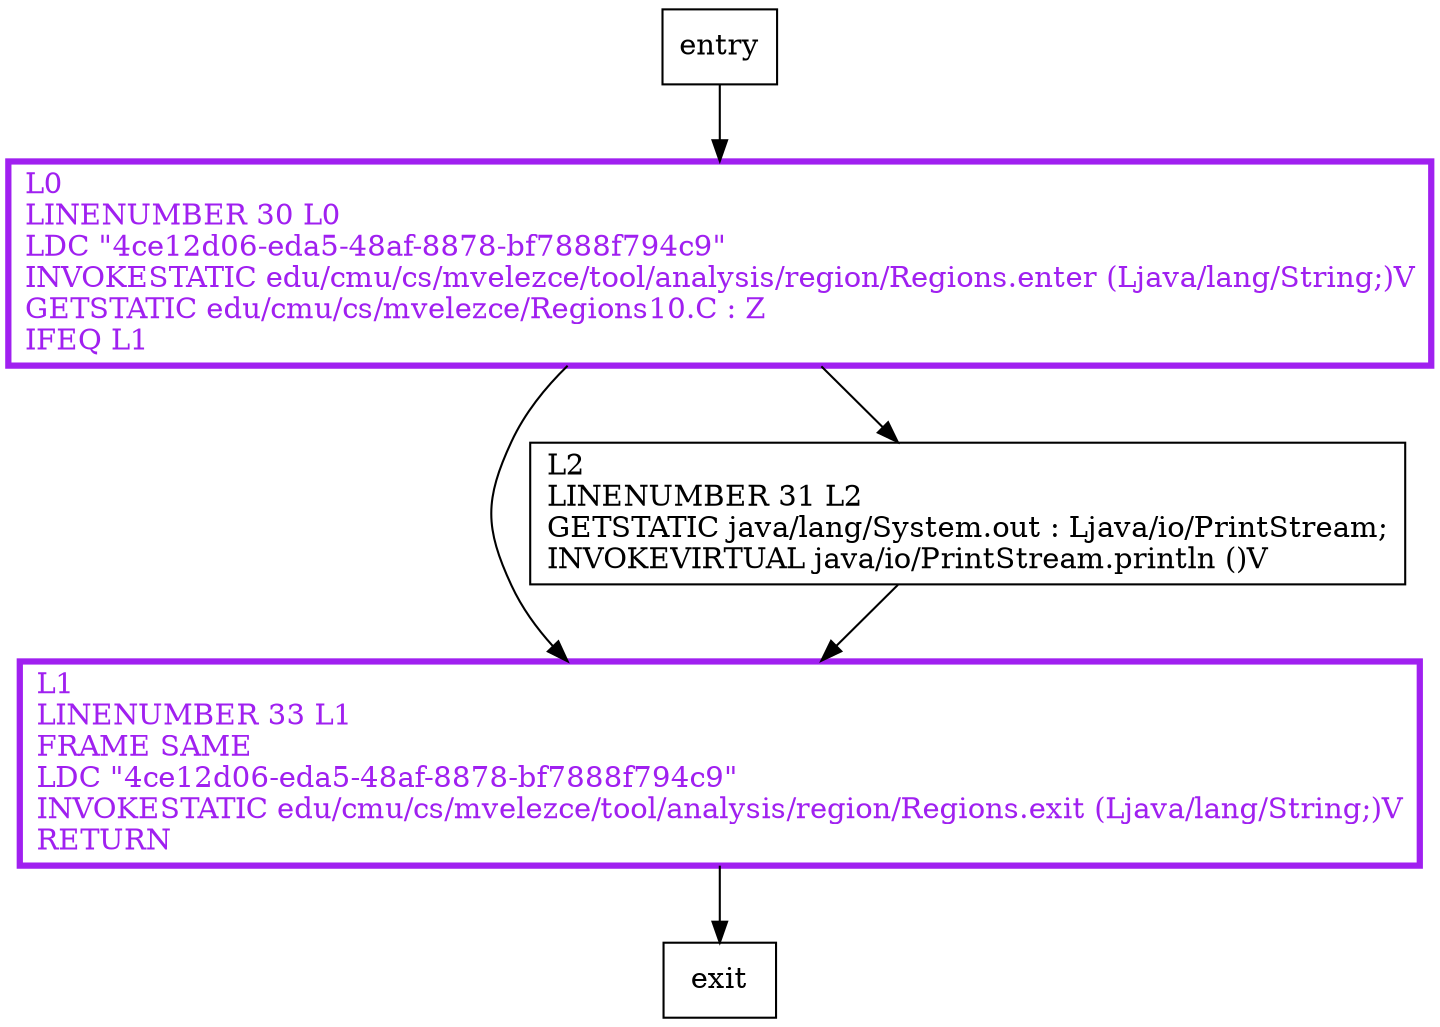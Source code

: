 digraph foo {
node [shape=record];
593769742 [label="L1\lLINENUMBER 33 L1\lFRAME SAME\lLDC \"4ce12d06-eda5-48af-8878-bf7888f794c9\"\lINVOKESTATIC edu/cmu/cs/mvelezce/tool/analysis/region/Regions.exit (Ljava/lang/String;)V\lRETURN\l"];
138491306 [label="L0\lLINENUMBER 30 L0\lLDC \"4ce12d06-eda5-48af-8878-bf7888f794c9\"\lINVOKESTATIC edu/cmu/cs/mvelezce/tool/analysis/region/Regions.enter (Ljava/lang/String;)V\lGETSTATIC edu/cmu/cs/mvelezce/Regions10.C : Z\lIFEQ L1\l"];
690711207 [label="L2\lLINENUMBER 31 L2\lGETSTATIC java/lang/System.out : Ljava/io/PrintStream;\lINVOKEVIRTUAL java/io/PrintStream.println ()V\l"];
entry;
exit;
593769742 -> exit;
entry -> 138491306;
138491306 -> 593769742;
138491306 -> 690711207;
690711207 -> 593769742;
593769742[fontcolor="purple", penwidth=3, color="purple"];
138491306[fontcolor="purple", penwidth=3, color="purple"];
}
